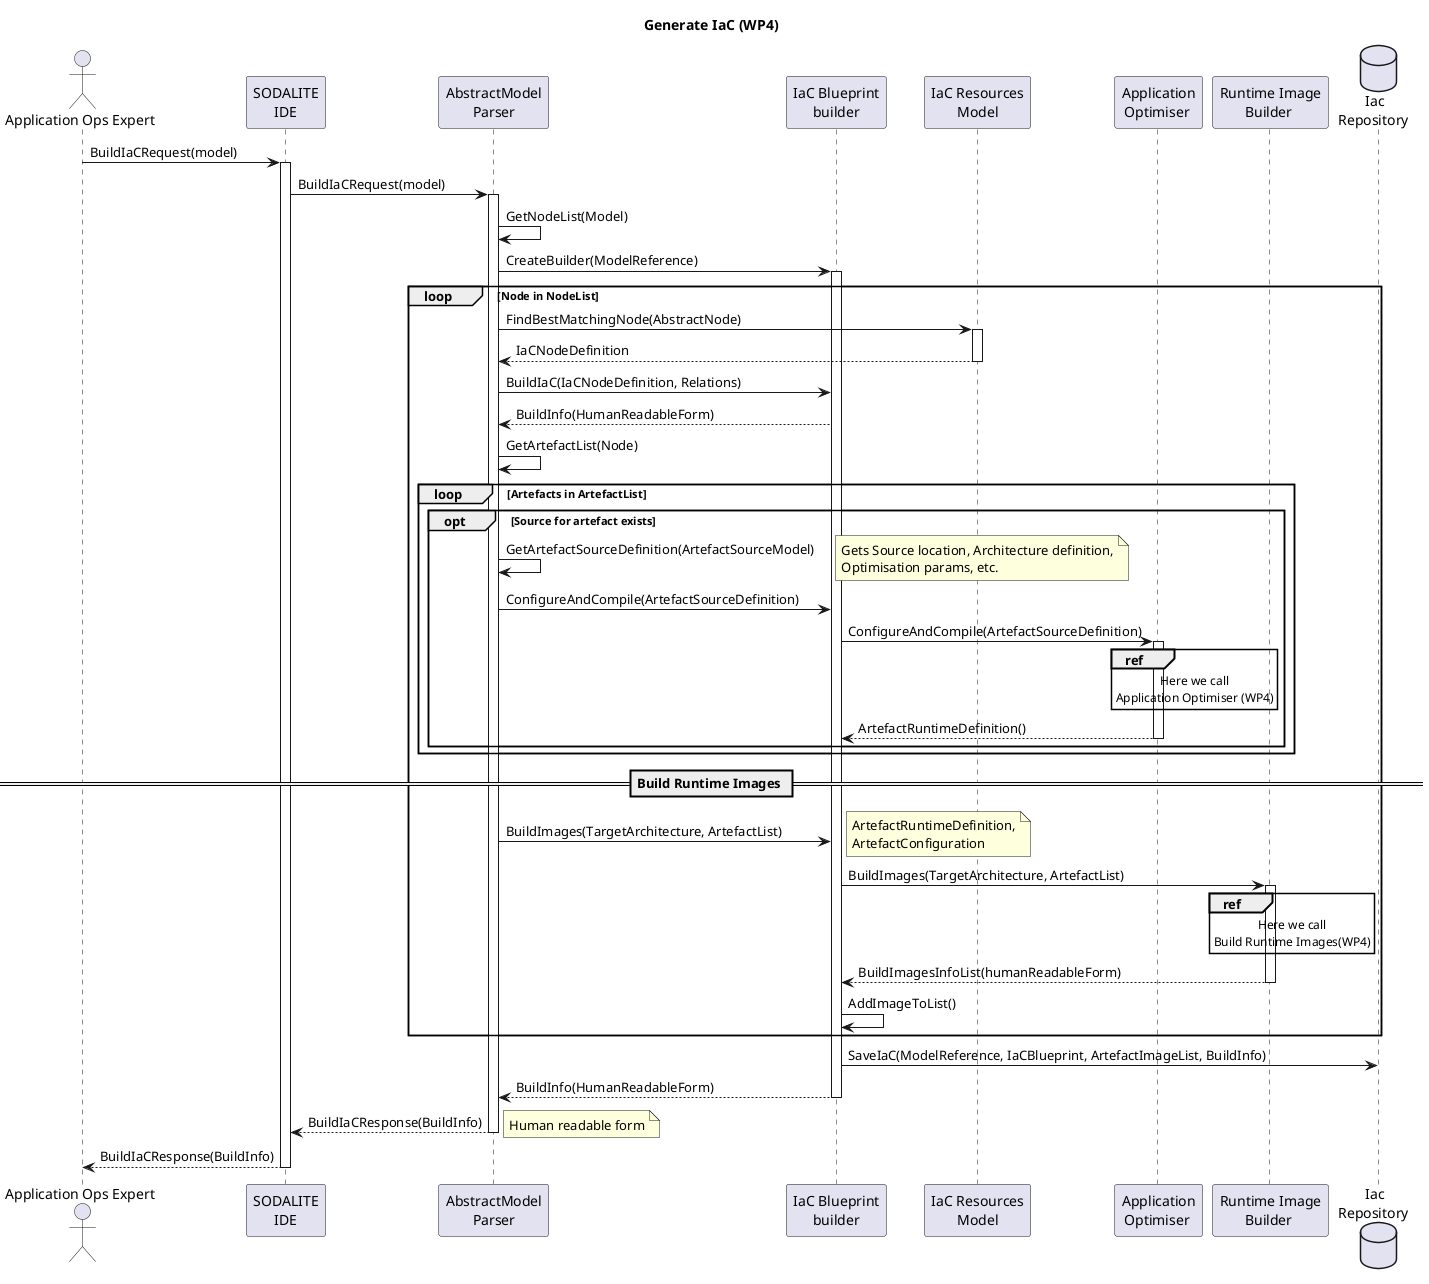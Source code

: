 @startuml
title Generate IaC (WP4)

'Define user actors
actor "Application Ops Expert"  as AppOpsExp
participant "SODALITE\nIDE" as SIC
participant "AbstractModel\nParser" as SAPC
participant "IaC Blueprint\nbuilder" as SBBC
participant "IaC Resources\nModel" as SRMC
participant "Application\nOptimiser " as SPOC
participant "Runtime Image\nBuilder " as SRIBC
database "Iac\nRepository " as SIR

AppOpsExp->SIC: BuildIaCRequest(model)

activate SIC

SIC->SAPC: BuildIaCRequest(model)

activate SAPC
'prepare a workable node list of the model  - flatten the relationship three
SAPC->SAPC: GetNodeList(Model)

SAPC->SBBC: CreateBuilder(ModelReference)
activate SBBC

'Main loop - go through the abstract nodes list
loop Node in NodeList

    'find the best IaC node definition match for the abstract node
    SAPC->SRMC: FindBestMatchingNode(AbstractNode)
    activate SRMC
        SRMC-->SAPC: IaCNodeDefinition
    deactivate SRMC

    'Build IaC node based on best mathing IaC node definition, additionally configuring possible relations (connection definitions) to other nodes
    SAPC->SBBC: BuildIaC(IaCNodeDefinition, Relations)

    'IaC node built, BuildInfo returned
    SBBC-->SAPC: BuildInfo(HumanReadableForm)

    'prepare a workable artefact list of the model  - flatten the relationship three
    SAPC->SAPC: GetArtefactList(Node)

    'loop through abstract artefact definitions to be deployed on that node
    loop Artefacts in ArtefactList
        'evaluate the possibility of artefact performance optimisation
        opt Source for artefact exists
            SAPC->SAPC: GetArtefactSourceDefinition(ArtefactSourceModel)
            note right
            Gets Source location, Architecture definition,
            Optimisation params, etc.
            end note

            SAPC->SBBC: ConfigureAndCompile(ArtefactSourceDefinition)
            SBBC->SPOC: ConfigureAndCompile(ArtefactSourceDefinition)
            activate SPOC
            ref over SPOC: Here we call\nApplication Optimiser (WP4)
            SPOC-->SBBC: ArtefactRuntimeDefinition()
            deactivate SPOC
        end



    end

    'at this point an ArtefactRuntime is in place meaning that there an executable binary with referenced libraries and configuration is in place
    == Build Runtime Images ==
    'These steps define the tools and building recipes for building and packaging the container image
    SAPC->SBBC: BuildImages(TargetArchitecture, ArtefactList)
    note right
    ArtefactRuntimeDefinition,
    ArtefactConfiguration
    end note


    SBBC->SRIBC: BuildImages(TargetArchitecture, ArtefactList)
    ref over SRIBC: Here we call\nBuild Runtime Images(WP4)
    activate SRIBC
    SBBC<--SRIBC: BuildImagesInfoList(humanReadableForm)
    deactivate SRIBC


    SBBC->SBBC: AddImageToList()

end


'Save the resulting IaC and recipes together with build time information (errors, warnings, information, improvement suggestions - all adressing the abstract model)
SBBC->SIR: SaveIaC(ModelReference, IaCBlueprint, ArtefactImageList, BuildInfo)

'Return the reference to compile/build time information (errors, warnings, information, improvement suggestions - all adressing the abstract model)
SBBC-->SAPC: BuildInfo(HumanReadableForm)
deactivate SBBC

'Return the reference to compile time information - (eg errors, warnings, information, improvement suggestions - all adressing the abstract model
SAPC-->SIC: BuildIaCResponse(BuildInfo)
note right
Human readable form
end note

deactivate SAPC

SIC-->AppOpsExp: BuildIaCResponse(BuildInfo)
deactivate SIC

@enduml
